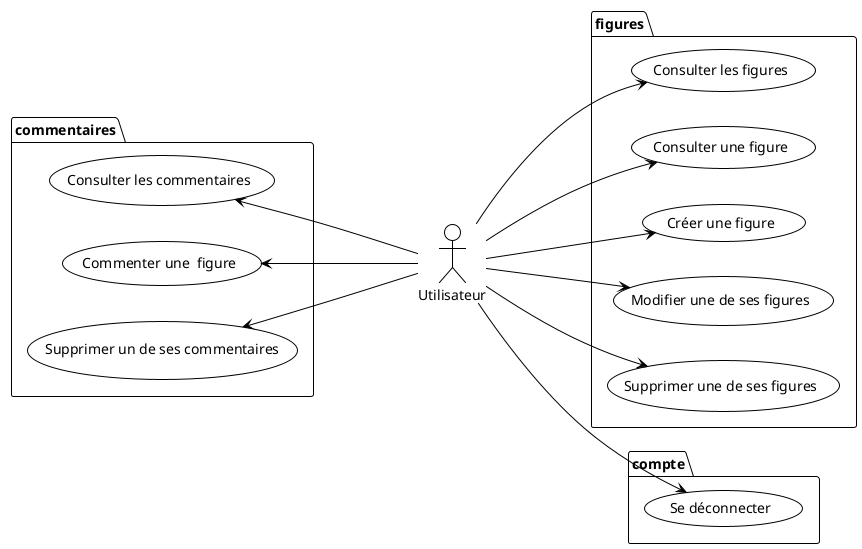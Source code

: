 @startuml

!theme plain
left to right direction

:Utilisateur:

package figures {
    Utilisateur ---> (Consulter les figures)
    Utilisateur ---> (Consulter une figure)
    Utilisateur ---> (Créer une figure)
    Utilisateur ---> (Modifier une de ses figures)
    Utilisateur ---> (Supprimer une de ses figures)
}

package commentaires {
    (Consulter les commentaires) <--- Utilisateur
    (Commenter une  figure) <--- Utilisateur
    (Supprimer un de ses commentaires) <--- Utilisateur
}

package compte {
     Utilisateur ---> (Se déconnecter)
}


@enduml